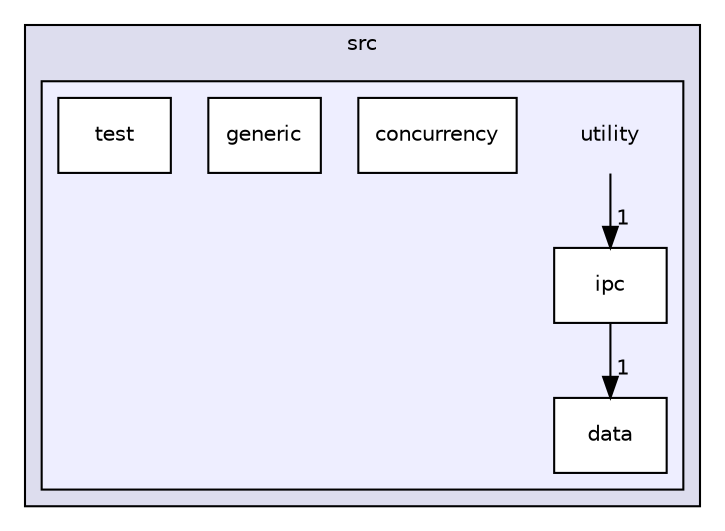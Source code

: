 digraph "/home/hoo/project/Express/src/utility" {
  compound=true
  node [ fontsize="10", fontname="Helvetica"];
  edge [ labelfontsize="10", labelfontname="Helvetica"];
  subgraph clusterdir_68267d1309a1af8e8297ef4c3efbcdba {
    graph [ bgcolor="#ddddee", pencolor="black", label="src" fontname="Helvetica", fontsize="10", URL="dir_68267d1309a1af8e8297ef4c3efbcdba.html"]
  subgraph clusterdir_0619a8f54b4fad7043a6de45be8fde0b {
    graph [ bgcolor="#eeeeff", pencolor="black", label="" URL="dir_0619a8f54b4fad7043a6de45be8fde0b.html"];
    dir_0619a8f54b4fad7043a6de45be8fde0b [shape=plaintext label="utility"];
  dir_9ddace91b9d75f2b391d39ae99b4c600 [shape=box label="concurrency" fillcolor="white" style="filled" URL="dir_9ddace91b9d75f2b391d39ae99b4c600.html"];
  dir_d360c48aa0a3c3f27257a6424a974ab8 [shape=box label="data" fillcolor="white" style="filled" URL="dir_d360c48aa0a3c3f27257a6424a974ab8.html"];
  dir_66918f660c1a8911fe3686fc204f4f92 [shape=box label="generic" fillcolor="white" style="filled" URL="dir_66918f660c1a8911fe3686fc204f4f92.html"];
  dir_8bc533ae4e070b67fdac28663519efb4 [shape=box label="ipc" fillcolor="white" style="filled" URL="dir_8bc533ae4e070b67fdac28663519efb4.html"];
  dir_d5fdc76a5a613cc7d4eac4a9dc973e0d [shape=box label="test" fillcolor="white" style="filled" URL="dir_d5fdc76a5a613cc7d4eac4a9dc973e0d.html"];
  }
  }
  dir_8bc533ae4e070b67fdac28663519efb4->dir_d360c48aa0a3c3f27257a6424a974ab8 [headlabel="1", labeldistance=1.5 headhref="dir_000009_000007.html"];
  dir_0619a8f54b4fad7043a6de45be8fde0b->dir_8bc533ae4e070b67fdac28663519efb4 [headlabel="1", labeldistance=1.5 headhref="dir_000005_000009.html"];
}
